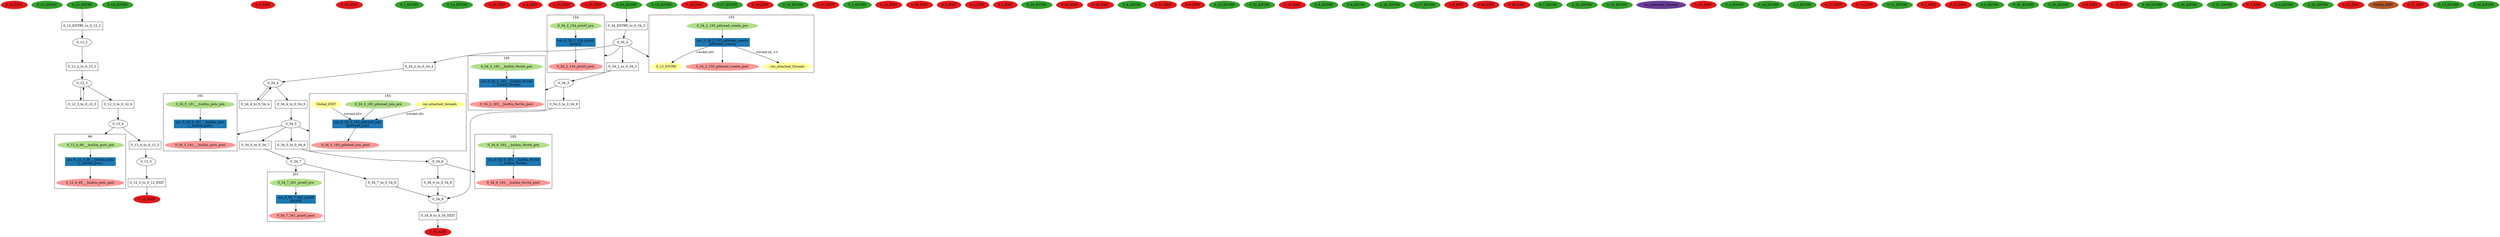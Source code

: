 digraph model { 
compound=true; 
node  [style="filled", colorscheme="paired12"];  "0_32_EXIT" [shape=ellipse, color=6, style=filled];
  "0_20_ENTRY" [shape=ellipse, color=4, style=filled];
  "0_12_EXIT" [shape=ellipse, color=6, style=filled];
  "0_18_ENTRY" [shape=ellipse, color=4, style=filled];
  "0_5_EXIT" [shape=ellipse, color=6, style=filled];
  "0_16_EXIT" [shape=ellipse, color=6, style=filled];
  "0_1_ENTRY" [shape=ellipse, color=4, style=filled];
  "0_14_ENTRY" [shape=ellipse, color=4, style=filled];
  "0_20_EXIT" [shape=ellipse, color=6, style=filled];
  "0_4_EXIT" [shape=ellipse, color=6, style=filled];
  "0_10_EXIT" [shape=ellipse, color=6, style=filled];
  "0_33_EXIT" [shape=ellipse, color=6, style=filled];
  "0_12_2" [shape=ellipse, style=""];
  "0_12_4" [shape=ellipse, style=""];
subgraph "cluster_0_12_4_69" { 
label="69"  "0_12_4_69___builtin_puts_pre" [shape=ellipse, style=""];
  "0_12_4_69___builtin_puts_post" [shape=ellipse, style=""];
  "sys_0_12_4_69___builtin_puts" [shape=box, style=""];
  "sys_0_12_4_69___builtin_puts" [color=2, style=filled];
  "sys_0_12_4_69___builtin_puts" [label="sys_0_12_4_69___builtin_puts\n[__builtin_puts]"];
  "0_12_4_69___builtin_puts_pre" -> "sys_0_12_4_69___builtin_puts" [label="", arrowhead="normal"];
  "sys_0_12_4_69___builtin_puts" -> "0_12_4_69___builtin_puts_post" [label="", arrowhead="normal"];
}
  "0_12_4" -> "0_12_4_69___builtin_puts_pre" [lhead="cluster_0_12_4_69"];
  "0_12_4_69___builtin_puts_pre" [color=3, style=filled];
  "0_12_4_69___builtin_puts_post" [color=5, style=filled];
  "0_12_3" [shape=ellipse, style=""];
  "0_12_5" [shape=ellipse, style=""];
  "0_34_5" [shape=ellipse, style=""];
subgraph "cluster_0_34_5_181" { 
label="181"  "0_34_5_181___builtin_puts_post" [shape=ellipse, style=""];
  "0_34_5_181___builtin_puts_pre" [shape=ellipse, style=""];
  "sys_0_34_5_181___builtin_puts" [shape=box, style=""];
  "sys_0_34_5_181___builtin_puts" [color=2, style=filled];
  "sys_0_34_5_181___builtin_puts" [label="sys_0_34_5_181___builtin_puts\n[__builtin_puts]"];
  "0_34_5_181___builtin_puts_pre" -> "sys_0_34_5_181___builtin_puts" [label="", arrowhead="normal"];
  "sys_0_34_5_181___builtin_puts" -> "0_34_5_181___builtin_puts_post" [label="", arrowhead="normal"];
}
  "0_34_5" -> "0_34_5_181___builtin_puts_post" [lhead="cluster_0_34_5_181"];
  "0_34_5_181___builtin_puts_pre" [color=3, style=filled];
  "0_34_5_181___builtin_puts_post" [color=5, style=filled];
subgraph "cluster_0_34_5_183" { 
label="183"  "0_34_5_183_pthread_join_post" [shape=ellipse, style=""];
  "Global_EXIT_183_ref" [label="Global_EXIT", shape=ellipse, color=11, style=filled];
  "res_attached_threads_183_ref" [label="res_attached_threads", shape=ellipse, color=11, style=filled];
  "0_34_5_183_pthread_join_pre" [shape=ellipse, style=""];
  "sys_0_34_5_183_pthread_join" [shape=box, style=""];
  "sys_0_34_5_183_pthread_join" [color=2, style=filled];
  "sys_0_34_5_183_pthread_join" [label="sys_0_34_5_183_pthread_join\n[pthread_join]"];
  "Global_EXIT_183_ref" -> "sys_0_34_5_183_pthread_join" [label="<event.id>", arrowhead="normal"];
  "res_attached_threads_183_ref" -> "sys_0_34_5_183_pthread_join" [label="<event.id>", arrowhead="normal"];
  "sys_0_34_5_183_pthread_join" -> "0_34_5_183_pthread_join_post" [label="", arrowhead="normal"];
  "0_34_5_183_pthread_join_pre" -> "sys_0_34_5_183_pthread_join" [label="", arrowhead="normal"];
}
  "0_34_5" -> "0_34_5_183_pthread_join_post" [lhead="cluster_0_34_5_183"];
  "0_34_5_183_pthread_join_pre" [color=3, style=filled];
  "0_34_5_183_pthread_join_post" [color=5, style=filled];
  "0_15_ENTRY" [shape=ellipse, color=4, style=filled];
  "0_19_EXIT" [shape=ellipse, color=6, style=filled];
  "0_34_6" [shape=ellipse, style=""];
subgraph "cluster_0_34_6_193" { 
label="193"  "0_34_6_193___builtin_fwrite_post" [shape=ellipse, style=""];
  "0_34_6_193___builtin_fwrite_pre" [shape=ellipse, style=""];
  "sys_0_34_6_193___builtin_fwrite" [shape=box, style=""];
  "sys_0_34_6_193___builtin_fwrite" [color=2, style=filled];
  "sys_0_34_6_193___builtin_fwrite" [label="sys_0_34_6_193___builtin_fwrite\n[__builtin_fwrite]"];
  "sys_0_34_6_193___builtin_fwrite" -> "0_34_6_193___builtin_fwrite_post" [label="", arrowhead="normal"];
  "0_34_6_193___builtin_fwrite_pre" -> "sys_0_34_6_193___builtin_fwrite" [label="", arrowhead="normal"];
}
  "0_34_6" -> "0_34_6_193___builtin_fwrite_post" [lhead="cluster_0_34_6_193"];
  "0_34_6_193___builtin_fwrite_pre" [color=3, style=filled];
  "0_34_6_193___builtin_fwrite_post" [color=5, style=filled];
  "0_34_3" [shape=ellipse, style=""];
subgraph "cluster_0_34_3_165" { 
label="165"  "0_34_3_165___builtin_fwrite_post" [shape=ellipse, style=""];
  "0_34_3_165___builtin_fwrite_pre" [shape=ellipse, style=""];
  "sys_0_34_3_165___builtin_fwrite" [shape=box, style=""];
  "sys_0_34_3_165___builtin_fwrite" [color=2, style=filled];
  "sys_0_34_3_165___builtin_fwrite" [label="sys_0_34_3_165___builtin_fwrite\n[__builtin_fwrite]"];
  "sys_0_34_3_165___builtin_fwrite" -> "0_34_3_165___builtin_fwrite_post" [label="", arrowhead="normal"];
  "0_34_3_165___builtin_fwrite_pre" -> "sys_0_34_3_165___builtin_fwrite" [label="", arrowhead="normal"];
}
  "0_34_3" -> "0_34_3_165___builtin_fwrite_post" [lhead="cluster_0_34_3_165"];
  "0_34_3_165___builtin_fwrite_pre" [color=3, style=filled];
  "0_34_3_165___builtin_fwrite_post" [color=5, style=filled];
  "0_27_ENTRY" [shape=ellipse, color=4, style=filled];
  "0_34_4" [shape=ellipse, style=""];
  "0_34_2" [shape=ellipse, style=""];
subgraph "cluster_0_34_2_154" { 
label="154"  "0_34_2_154_printf_post" [shape=ellipse, style=""];
  "0_34_2_154_printf_pre" [shape=ellipse, style=""];
  "sys_0_34_2_154_printf" [shape=box, style=""];
  "sys_0_34_2_154_printf" [color=2, style=filled];
  "sys_0_34_2_154_printf" [label="sys_0_34_2_154_printf\n[printf]"];
  "0_34_2_154_printf_pre" -> "sys_0_34_2_154_printf" [label="", arrowhead="normal"];
  "sys_0_34_2_154_printf" -> "0_34_2_154_printf_post" [label="", arrowhead="normal"];
}
  "0_34_2" -> "0_34_2_154_printf_post" [lhead="cluster_0_34_2_154"];
  "0_34_2_154_printf_pre" [color=3, style=filled];
  "0_34_2_154_printf_post" [color=5, style=filled];
subgraph "cluster_0_34_2_155" { 
label="155"  "thread_0_34_2_155_pthread_create_target_ref" [label="0_12_ENTRY", shape=ellipse, color=11, style=filled];
  "0_34_2_155_pthread_create_pre" [shape=ellipse, style=""];
  "0_34_2_155_pthread_create_post" [shape=ellipse, style=""];
  "res_attached_threads_155_ref" [label="res_attached_threads", shape=ellipse, color=11, style=filled];
  "sys_0_34_2_155_pthread_create" [shape=box, style=""];
  "sys_0_34_2_155_pthread_create" [color=2, style=filled];
  "sys_0_34_2_155_pthread_create" [label="sys_0_34_2_155_pthread_create\n[pthread_create]"];
  "sys_0_34_2_155_pthread_create" -> "res_attached_threads_155_ref" [label="<event.id, 1>", arrowhead="normal"];
  "sys_0_34_2_155_pthread_create" -> "thread_0_34_2_155_pthread_create_target_ref" [label="<event.id>", arrowhead="normal"];
  "sys_0_34_2_155_pthread_create" -> "0_34_2_155_pthread_create_post" [label="", arrowhead="normal"];
  "0_34_2_155_pthread_create_pre" -> "sys_0_34_2_155_pthread_create" [label="", arrowhead="normal"];
}
  "0_34_2" -> "thread_0_34_2_155_pthread_create_target_ref" [lhead="cluster_0_34_2_155"];
  "0_34_2_155_pthread_create_pre" [color=3, style=filled];
  "0_34_2_155_pthread_create_post" [color=5, style=filled];
  "0_18_EXIT" [shape=ellipse, color=6, style=filled];
  "0_16_ENTRY" [shape=ellipse, color=4, style=filled];
  "0_12_ENTRY" [shape=ellipse, color=4, style=filled];
  "0_17_EXIT" [shape=ellipse, color=6, style=filled];
  "0_2_ENTRY" [shape=ellipse, color=4, style=filled];
  "0_22_EXIT" [shape=ellipse, color=6, style=filled];
  "0_34_7" [shape=ellipse, style=""];
subgraph "cluster_0_34_7_201" { 
label="201"  "0_34_7_201_printf_pre" [shape=ellipse, style=""];
  "0_34_7_201_printf_post" [shape=ellipse, style=""];
  "sys_0_34_7_201_printf" [shape=box, style=""];
  "sys_0_34_7_201_printf" [color=2, style=filled];
  "sys_0_34_7_201_printf" [label="sys_0_34_7_201_printf\n[printf]"];
  "sys_0_34_7_201_printf" -> "0_34_7_201_printf_post" [label="", arrowhead="normal"];
  "0_34_7_201_printf_pre" -> "sys_0_34_7_201_printf" [label="", arrowhead="normal"];
}
  "0_34_7" -> "0_34_7_201_printf_pre" [lhead="cluster_0_34_7_201"];
  "0_34_7_201_printf_pre" [color=3, style=filled];
  "0_34_7_201_printf_post" [color=5, style=filled];
  "0_29_EXIT" [shape=ellipse, color=6, style=filled];
  "0_34_8" [shape=ellipse, style=""];
  "0_0_EXIT" [shape=ellipse, color=6, style=filled];
  "0_34_ENTRY" [shape=ellipse, color=4, style=filled];
  "0_1_EXIT" [shape=ellipse, color=6, style=filled];
  "0_3_EXIT" [shape=ellipse, color=6, style=filled];
  "0_34_EXIT" [shape=ellipse, color=6, style=filled];
  "0_29_ENTRY" [shape=ellipse, color=4, style=filled];
  "0_26_EXIT" [shape=ellipse, color=6, style=filled];
  "0_24_EXIT" [shape=ellipse, color=6, style=filled];
  "0_9_ENTRY" [shape=ellipse, color=4, style=filled];
  "0_31_EXIT" [shape=ellipse, color=6, style=filled];
  "0_9_EXIT" [shape=ellipse, color=6, style=filled];
  "0_23_ENTRY" [shape=ellipse, color=4, style=filled];
  "0_22_ENTRY" [shape=ellipse, color=4, style=filled];
  "0_13_EXIT" [shape=ellipse, color=6, style=filled];
  "0_8_ENTRY" [shape=ellipse, color=4, style=filled];
  "0_6_ENTRY" [shape=ellipse, color=4, style=filled];
  "0_30_ENTRY" [shape=ellipse, color=4, style=filled];
  "0_17_ENTRY" [shape=ellipse, color=4, style=filled];
  "0_8_EXIT" [shape=ellipse, color=6, style=filled];
  "0_30_EXIT" [shape=ellipse, color=6, style=filled];
  "0_28_EXIT" [shape=ellipse, color=6, style=filled];
  "0_7_ENTRY" [shape=ellipse, color=4, style=filled];
  "0_33_ENTRY" [shape=ellipse, color=4, style=filled];
  "0_19_ENTRY" [shape=ellipse, color=4, style=filled];
  "res_attached_threads" [shape=ellipse, color=10, style=filled];
  "0_14_EXIT" [shape=ellipse, color=6, style=filled];
  "0_4_ENTRY" [shape=ellipse, color=4, style=filled];
  "0_24_ENTRY" [shape=ellipse, color=4, style=filled];
  "0_3_ENTRY" [shape=ellipse, color=4, style=filled];
  "0_27_EXIT" [shape=ellipse, color=6, style=filled];
  "0_11_EXIT" [shape=ellipse, color=6, style=filled];
  "0_11_ENTRY" [shape=ellipse, color=4, style=filled];
  "0_2_EXIT" [shape=ellipse, color=6, style=filled];
  "0_25_EXIT" [shape=ellipse, color=6, style=filled];
  "0_0_ENTRY" [shape=ellipse, color=4, style=filled];
  "0_31_ENTRY" [shape=ellipse, color=4, style=filled];
  "0_26_ENTRY" [shape=ellipse, color=4, style=filled];
  "0_6_EXIT" [shape=ellipse, color=6, style=filled];
  "0_15_EXIT" [shape=ellipse, color=6, style=filled];
  "0_28_ENTRY" [shape=ellipse, color=4, style=filled];
  "0_25_ENTRY" [shape=ellipse, color=4, style=filled];
  "0_21_ENTRY" [shape=ellipse, color=4, style=filled];
  "0_7_EXIT" [shape=ellipse, color=6, style=filled];
  "0_5_ENTRY" [shape=ellipse, color=4, style=filled];
  "0_32_ENTRY" [shape=ellipse, color=4, style=filled];
  "0_23_EXIT" [shape=ellipse, color=6, style=filled];
  "Global_EXIT" [shape=ellipse, color=12, style=filled];
  "0_21_EXIT" [shape=ellipse, color=6, style=filled];
  "0_13_ENTRY" [shape=ellipse, color=4, style=filled];
  "0_10_ENTRY" [shape=ellipse, color=4, style=filled];
  "0_34_4_to_0_34_5" [shape=box, style=""];
  "0_34_4_to_0_34_5" [label="0_34_4_to_0_34_5\n"];
  "0_34_6_to_0_34_8" [shape=box, style=""];
  "0_34_6_to_0_34_8" [label="0_34_6_to_0_34_8\n"];
  "0_34_5_to_0_34_7" [shape=box, style=""];
  "0_34_5_to_0_34_7" [label="0_34_5_to_0_34_7\n"];
  "0_12_2_to_0_12_3" [shape=box, style=""];
  "0_12_2_to_0_12_3" [label="0_12_2_to_0_12_3\n"];
  "0_34_5_to_0_34_6" [shape=box, style=""];
  "0_34_5_to_0_34_6" [label="0_34_5_to_0_34_6\n"];
  "0_34_8_to_0_34_EXIT" [shape=box, style=""];
  "0_34_8_to_0_34_EXIT" [label="0_34_8_to_0_34_EXIT\n"];
  "0_12_4_to_0_12_5" [shape=box, style=""];
  "0_12_4_to_0_12_5" [label="0_12_4_to_0_12_5\n"];
  "0_34_ENTRY_to_0_34_2" [shape=box, style=""];
  "0_34_ENTRY_to_0_34_2" [label="0_34_ENTRY_to_0_34_2\n"];
  "0_12_5_to_0_12_EXIT" [shape=box, style=""];
  "0_12_5_to_0_12_EXIT" [label="0_12_5_to_0_12_EXIT\n"];
  "0_34_3_to_0_34_8" [shape=box, style=""];
  "0_34_3_to_0_34_8" [label="0_34_3_to_0_34_8\n"];
  "0_34_2_to_0_34_3" [shape=box, style=""];
  "0_34_2_to_0_34_3" [label="0_34_2_to_0_34_3\n"];
  "0_12_ENTRY_to_0_12_2" [shape=box, style=""];
  "0_12_ENTRY_to_0_12_2" [label="0_12_ENTRY_to_0_12_2\n"];
  "0_34_2_to_0_34_4" [shape=box, style=""];
  "0_34_2_to_0_34_4" [label="0_34_2_to_0_34_4\n"];
  "0_34_7_to_0_34_8" [shape=box, style=""];
  "0_34_7_to_0_34_8" [label="0_34_7_to_0_34_8\n"];
  "0_12_3_to_0_12_3" [shape=box, style=""];
  "0_12_3_to_0_12_3" [label="0_12_3_to_0_12_3\n"];
  "0_34_4_to_0_34_4" [shape=box, style=""];
  "0_34_4_to_0_34_4" [label="0_34_4_to_0_34_4\n"];
  "0_12_3_to_0_12_4" [shape=box, style=""];
  "0_12_3_to_0_12_4" [label="0_12_3_to_0_12_4\n"];
  "0_34_2_to_0_34_4" -> "0_34_4" [label="", arrowhead="normal"];
  "0_34_4" -> "0_34_4_to_0_34_5" [label="", arrowhead="normal"];
  "0_34_5_to_0_34_7" -> "0_34_7" [label="", arrowhead="normal"];
  "0_34_3_to_0_34_8" -> "0_34_8" [label="", arrowhead="normal"];
  "0_34_ENTRY_to_0_34_2" -> "0_34_2" [label="", arrowhead="normal"];
  "0_34_7_to_0_34_8" -> "0_34_8" [label="", arrowhead="normal"];
  "0_34_2" -> "0_34_2_to_0_34_3" [label="", arrowhead="normal"];
  "0_34_6_to_0_34_8" -> "0_34_8" [label="", arrowhead="normal"];
  "0_34_5" -> "0_34_5_to_0_34_7" [label="", arrowhead="normal"];
  "0_34_2" -> "0_34_2_to_0_34_4" [label="", arrowhead="normal"];
  "0_12_3_to_0_12_4" -> "0_12_4" [label="", arrowhead="normal"];
  "0_12_3" -> "0_12_3_to_0_12_4" [label="", arrowhead="normal"];
  "0_12_4_to_0_12_5" -> "0_12_5" [label="", arrowhead="normal"];
  "0_12_ENTRY_to_0_12_2" -> "0_12_2" [label="", arrowhead="normal"];
  "0_12_5" -> "0_12_5_to_0_12_EXIT" [label="", arrowhead="normal"];
  "0_34_5_to_0_34_6" -> "0_34_6" [label="", arrowhead="normal"];
  "0_34_8_to_0_34_EXIT" -> "0_34_EXIT" [label="", arrowhead="normal"];
  "0_34_7" -> "0_34_7_to_0_34_8" [label="", arrowhead="normal"];
  "0_12_ENTRY" -> "0_12_ENTRY_to_0_12_2" [label="", arrowhead="normal"];
  "0_34_6" -> "0_34_6_to_0_34_8" [label="", arrowhead="normal"];
  "0_34_5" -> "0_34_5_to_0_34_6" [label="", arrowhead="normal"];
  "0_12_2_to_0_12_3" -> "0_12_3" [label="", arrowhead="normal"];
  "0_34_ENTRY" -> "0_34_ENTRY_to_0_34_2" [label="", arrowhead="normal"];
  "0_34_3" -> "0_34_3_to_0_34_8" [label="", arrowhead="normal"];
  "0_12_4" -> "0_12_4_to_0_12_5" [label="", arrowhead="normal"];
  "0_34_8" -> "0_34_8_to_0_34_EXIT" [label="", arrowhead="normal"];
  "0_34_4_to_0_34_5" -> "0_34_5" [label="", arrowhead="normal"];
  "0_12_3_to_0_12_3" -> "0_12_3" [label="", arrowhead="normal"];
  "0_34_2_to_0_34_3" -> "0_34_3" [label="", arrowhead="normal"];
  "0_12_3" -> "0_12_3_to_0_12_3" [label="", arrowhead="normal"];
  "0_34_4_to_0_34_4" -> "0_34_4" [label="", arrowhead="normal"];
  "0_12_5_to_0_12_EXIT" -> "0_12_EXIT" [label="", arrowhead="normal"];
  "0_34_4" -> "0_34_4_to_0_34_4" [label="", arrowhead="normal"];
  "0_12_2" -> "0_12_2_to_0_12_3" [label="", arrowhead="normal"];
}
